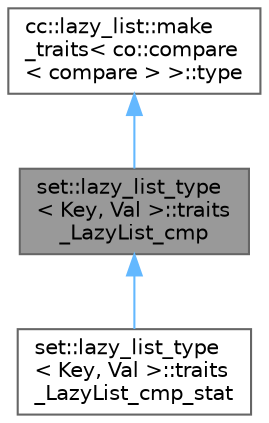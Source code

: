 digraph "set::lazy_list_type&lt; Key, Val &gt;::traits_LazyList_cmp"
{
 // LATEX_PDF_SIZE
  bgcolor="transparent";
  edge [fontname=Helvetica,fontsize=10,labelfontname=Helvetica,labelfontsize=10];
  node [fontname=Helvetica,fontsize=10,shape=box,height=0.2,width=0.4];
  Node1 [id="Node000001",label="set::lazy_list_type\l\< Key, Val \>::traits\l_LazyList_cmp",height=0.2,width=0.4,color="gray40", fillcolor="grey60", style="filled", fontcolor="black",tooltip=" "];
  Node2 -> Node1 [id="edge1_Node000001_Node000002",dir="back",color="steelblue1",style="solid",tooltip=" "];
  Node2 [id="Node000002",label="cc::lazy_list::make\l_traits\< co::compare\l\< compare \> \>::type",height=0.2,width=0.4,color="gray40", fillcolor="white", style="filled",tooltip=" "];
  Node1 -> Node3 [id="edge2_Node000001_Node000003",dir="back",color="steelblue1",style="solid",tooltip=" "];
  Node3 [id="Node000003",label="set::lazy_list_type\l\< Key, Val \>::traits\l_LazyList_cmp_stat",height=0.2,width=0.4,color="gray40", fillcolor="white", style="filled",URL="$structset_1_1lazy__list__type_1_1traits___lazy_list__cmp__stat.html",tooltip=" "];
}

